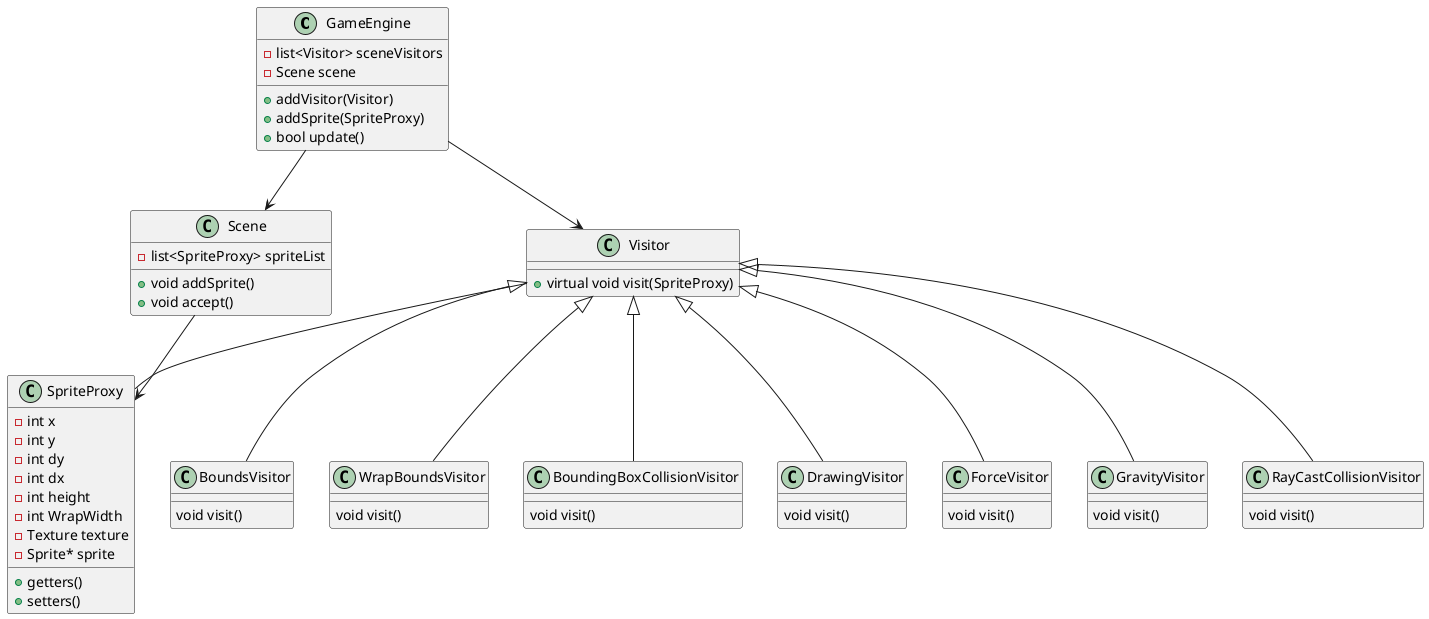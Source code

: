 @startuml FinalProject
class GameEngine {
    -list<Visitor> sceneVisitors
    -Scene scene
    +addVisitor(Visitor)
    +addSprite(SpriteProxy)
    +bool update()
}
class Scene{
    -list<SpriteProxy> spriteList
    +void addSprite()
    +void accept()
}
class SpriteProxy{
    -int x
    -int y
    -int dy
    -int dx
    -int height
    -int WrapWidth
    -Texture texture
    -Sprite* sprite

    +getters()
    +setters()
}
class Visitor{
    +virtual void visit(SpriteProxy)
}
class BoundsVisitor{
    void visit()
}
class WrapBoundsVisitor{
    void visit()
    }
class BoundingBoxCollisionVisitor{
    void visit()
    }
class DrawingVisitor{
    void visit()
    }
class ForceVisitor{
    void visit()
    }
class GravityVisitor{
    void visit()
    }
class RayCastCollisionVisitor{
    void visit()
    }
GameEngine --> Visitor
GameEngine --> Scene
Scene --> SpriteProxy
Visitor -- SpriteProxy
Visitor <|-- ForceVisitor
Visitor <|-- GravityVisitor
Visitor <|-- BoundsVisitor
Visitor <|-- WrapBoundsVisitor
Visitor <|-- BoundingBoxCollisionVisitor
Visitor <|-- RayCastCollisionVisitor
Visitor <|-- DrawingVisitor
@enduml